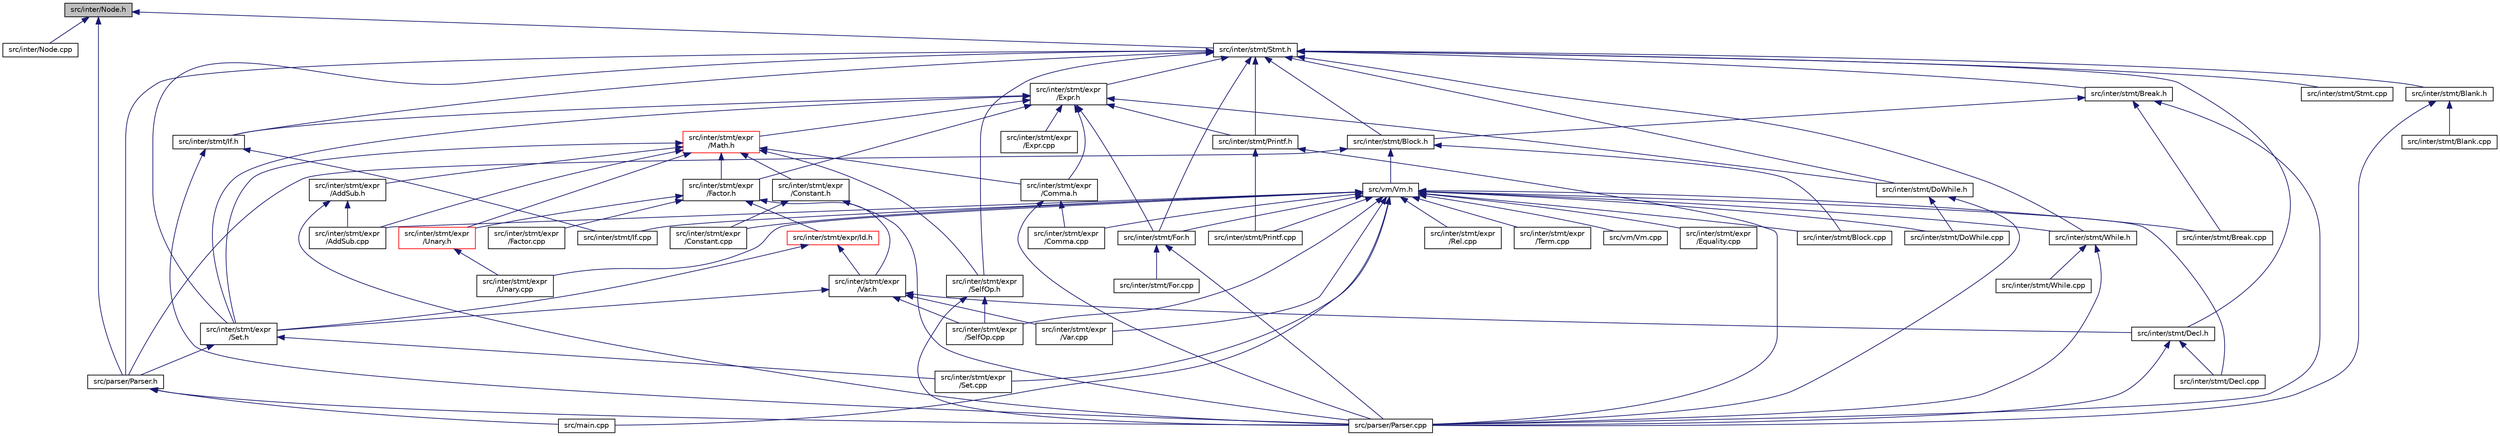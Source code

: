 digraph "src/inter/Node.h"
{
  edge [fontname="Helvetica",fontsize="10",labelfontname="Helvetica",labelfontsize="10"];
  node [fontname="Helvetica",fontsize="10",shape=record];
  Node2 [label="src/inter/Node.h",height=0.2,width=0.4,color="black", fillcolor="grey75", style="filled", fontcolor="black"];
  Node2 -> Node3 [dir="back",color="midnightblue",fontsize="10",style="solid",fontname="Helvetica"];
  Node3 [label="src/inter/Node.cpp",height=0.2,width=0.4,color="black", fillcolor="white", style="filled",URL="$_node_8cpp.html"];
  Node2 -> Node4 [dir="back",color="midnightblue",fontsize="10",style="solid",fontname="Helvetica"];
  Node4 [label="src/inter/stmt/Stmt.h",height=0.2,width=0.4,color="black", fillcolor="white", style="filled",URL="$_stmt_8h.html"];
  Node4 -> Node5 [dir="back",color="midnightblue",fontsize="10",style="solid",fontname="Helvetica"];
  Node5 [label="src/inter/stmt/Blank.h",height=0.2,width=0.4,color="black", fillcolor="white", style="filled",URL="$_blank_8h.html"];
  Node5 -> Node6 [dir="back",color="midnightblue",fontsize="10",style="solid",fontname="Helvetica"];
  Node6 [label="src/inter/stmt/Blank.cpp",height=0.2,width=0.4,color="black", fillcolor="white", style="filled",URL="$_blank_8cpp.html"];
  Node5 -> Node7 [dir="back",color="midnightblue",fontsize="10",style="solid",fontname="Helvetica"];
  Node7 [label="src/parser/Parser.cpp",height=0.2,width=0.4,color="black", fillcolor="white", style="filled",URL="$_parser_8cpp.html"];
  Node4 -> Node8 [dir="back",color="midnightblue",fontsize="10",style="solid",fontname="Helvetica"];
  Node8 [label="src/inter/stmt/Block.h",height=0.2,width=0.4,color="black", fillcolor="white", style="filled",URL="$_block_8h.html"];
  Node8 -> Node9 [dir="back",color="midnightblue",fontsize="10",style="solid",fontname="Helvetica"];
  Node9 [label="src/inter/stmt/Block.cpp",height=0.2,width=0.4,color="black", fillcolor="white", style="filled",URL="$_block_8cpp.html"];
  Node8 -> Node10 [dir="back",color="midnightblue",fontsize="10",style="solid",fontname="Helvetica"];
  Node10 [label="src/vm/Vm.h",height=0.2,width=0.4,color="black", fillcolor="white", style="filled",URL="$_vm_8h.html"];
  Node10 -> Node9 [dir="back",color="midnightblue",fontsize="10",style="solid",fontname="Helvetica"];
  Node10 -> Node11 [dir="back",color="midnightblue",fontsize="10",style="solid",fontname="Helvetica"];
  Node11 [label="src/inter/stmt/Break.cpp",height=0.2,width=0.4,color="black", fillcolor="white", style="filled",URL="$_break_8cpp.html"];
  Node10 -> Node12 [dir="back",color="midnightblue",fontsize="10",style="solid",fontname="Helvetica"];
  Node12 [label="src/inter/stmt/Decl.cpp",height=0.2,width=0.4,color="black", fillcolor="white", style="filled",URL="$_decl_8cpp.html"];
  Node10 -> Node13 [dir="back",color="midnightblue",fontsize="10",style="solid",fontname="Helvetica"];
  Node13 [label="src/inter/stmt/DoWhile.cpp",height=0.2,width=0.4,color="black", fillcolor="white", style="filled",URL="$_do_while_8cpp.html"];
  Node10 -> Node14 [dir="back",color="midnightblue",fontsize="10",style="solid",fontname="Helvetica"];
  Node14 [label="src/inter/stmt/expr\l/AddSub.cpp",height=0.2,width=0.4,color="black", fillcolor="white", style="filled",URL="$_add_sub_8cpp.html"];
  Node10 -> Node15 [dir="back",color="midnightblue",fontsize="10",style="solid",fontname="Helvetica"];
  Node15 [label="src/inter/stmt/expr\l/Comma.cpp",height=0.2,width=0.4,color="black", fillcolor="white", style="filled",URL="$_comma_8cpp.html"];
  Node10 -> Node16 [dir="back",color="midnightblue",fontsize="10",style="solid",fontname="Helvetica"];
  Node16 [label="src/inter/stmt/expr\l/Constant.cpp",height=0.2,width=0.4,color="black", fillcolor="white", style="filled",URL="$_constant_8cpp.html"];
  Node10 -> Node17 [dir="back",color="midnightblue",fontsize="10",style="solid",fontname="Helvetica"];
  Node17 [label="src/inter/stmt/expr\l/Equality.cpp",height=0.2,width=0.4,color="black", fillcolor="white", style="filled",URL="$_equality_8cpp.html"];
  Node10 -> Node18 [dir="back",color="midnightblue",fontsize="10",style="solid",fontname="Helvetica"];
  Node18 [label="src/inter/stmt/expr\l/Rel.cpp",height=0.2,width=0.4,color="black", fillcolor="white", style="filled",URL="$_rel_8cpp.html"];
  Node10 -> Node19 [dir="back",color="midnightblue",fontsize="10",style="solid",fontname="Helvetica"];
  Node19 [label="src/inter/stmt/expr\l/SelfOp.cpp",height=0.2,width=0.4,color="black", fillcolor="white", style="filled",URL="$_self_op_8cpp.html"];
  Node10 -> Node20 [dir="back",color="midnightblue",fontsize="10",style="solid",fontname="Helvetica"];
  Node20 [label="src/inter/stmt/expr\l/Set.cpp",height=0.2,width=0.4,color="black", fillcolor="white", style="filled",URL="$_set_8cpp.html"];
  Node10 -> Node21 [dir="back",color="midnightblue",fontsize="10",style="solid",fontname="Helvetica"];
  Node21 [label="src/inter/stmt/expr\l/Term.cpp",height=0.2,width=0.4,color="black", fillcolor="white", style="filled",URL="$_term_8cpp.html"];
  Node10 -> Node22 [dir="back",color="midnightblue",fontsize="10",style="solid",fontname="Helvetica"];
  Node22 [label="src/inter/stmt/expr\l/Unary.cpp",height=0.2,width=0.4,color="black", fillcolor="white", style="filled",URL="$_unary_8cpp.html"];
  Node10 -> Node23 [dir="back",color="midnightblue",fontsize="10",style="solid",fontname="Helvetica"];
  Node23 [label="src/inter/stmt/expr\l/Var.cpp",height=0.2,width=0.4,color="black", fillcolor="white", style="filled",URL="$_var_8cpp.html"];
  Node10 -> Node24 [dir="back",color="midnightblue",fontsize="10",style="solid",fontname="Helvetica"];
  Node24 [label="src/inter/stmt/For.h",height=0.2,width=0.4,color="black", fillcolor="white", style="filled",URL="$_for_8h.html"];
  Node24 -> Node25 [dir="back",color="midnightblue",fontsize="10",style="solid",fontname="Helvetica"];
  Node25 [label="src/inter/stmt/For.cpp",height=0.2,width=0.4,color="black", fillcolor="white", style="filled",URL="$_for_8cpp.html"];
  Node24 -> Node7 [dir="back",color="midnightblue",fontsize="10",style="solid",fontname="Helvetica"];
  Node10 -> Node26 [dir="back",color="midnightblue",fontsize="10",style="solid",fontname="Helvetica"];
  Node26 [label="src/inter/stmt/If.cpp",height=0.2,width=0.4,color="black", fillcolor="white", style="filled",URL="$_if_8cpp.html"];
  Node10 -> Node27 [dir="back",color="midnightblue",fontsize="10",style="solid",fontname="Helvetica"];
  Node27 [label="src/inter/stmt/Printf.cpp",height=0.2,width=0.4,color="black", fillcolor="white", style="filled",URL="$_printf_8cpp.html"];
  Node10 -> Node28 [dir="back",color="midnightblue",fontsize="10",style="solid",fontname="Helvetica"];
  Node28 [label="src/inter/stmt/While.h",height=0.2,width=0.4,color="black", fillcolor="white", style="filled",URL="$_while_8h.html"];
  Node28 -> Node29 [dir="back",color="midnightblue",fontsize="10",style="solid",fontname="Helvetica"];
  Node29 [label="src/inter/stmt/While.cpp",height=0.2,width=0.4,color="black", fillcolor="white", style="filled",URL="$_while_8cpp.html"];
  Node28 -> Node7 [dir="back",color="midnightblue",fontsize="10",style="solid",fontname="Helvetica"];
  Node10 -> Node30 [dir="back",color="midnightblue",fontsize="10",style="solid",fontname="Helvetica"];
  Node30 [label="src/main.cpp",height=0.2,width=0.4,color="black", fillcolor="white", style="filled",URL="$main_8cpp.html"];
  Node10 -> Node31 [dir="back",color="midnightblue",fontsize="10",style="solid",fontname="Helvetica"];
  Node31 [label="src/vm/Vm.cpp",height=0.2,width=0.4,color="black", fillcolor="white", style="filled",URL="$_vm_8cpp.html"];
  Node8 -> Node32 [dir="back",color="midnightblue",fontsize="10",style="solid",fontname="Helvetica"];
  Node32 [label="src/parser/Parser.h",height=0.2,width=0.4,color="black", fillcolor="white", style="filled",URL="$_parser_8h.html"];
  Node32 -> Node30 [dir="back",color="midnightblue",fontsize="10",style="solid",fontname="Helvetica"];
  Node32 -> Node7 [dir="back",color="midnightblue",fontsize="10",style="solid",fontname="Helvetica"];
  Node4 -> Node33 [dir="back",color="midnightblue",fontsize="10",style="solid",fontname="Helvetica"];
  Node33 [label="src/inter/stmt/expr\l/Expr.h",height=0.2,width=0.4,color="black", fillcolor="white", style="filled",URL="$_expr_8h.html"];
  Node33 -> Node34 [dir="back",color="midnightblue",fontsize="10",style="solid",fontname="Helvetica"];
  Node34 [label="src/inter/stmt/expr\l/Factor.h",height=0.2,width=0.4,color="black", fillcolor="white", style="filled",URL="$_factor_8h.html"];
  Node34 -> Node35 [dir="back",color="midnightblue",fontsize="10",style="solid",fontname="Helvetica"];
  Node35 [label="src/inter/stmt/expr/Id.h",height=0.2,width=0.4,color="red", fillcolor="white", style="filled",URL="$_id_8h.html"];
  Node35 -> Node38 [dir="back",color="midnightblue",fontsize="10",style="solid",fontname="Helvetica"];
  Node38 [label="src/inter/stmt/expr\l/Var.h",height=0.2,width=0.4,color="black", fillcolor="white", style="filled",URL="$_var_8h.html"];
  Node38 -> Node39 [dir="back",color="midnightblue",fontsize="10",style="solid",fontname="Helvetica"];
  Node39 [label="src/inter/stmt/Decl.h",height=0.2,width=0.4,color="black", fillcolor="white", style="filled",URL="$_decl_8h.html"];
  Node39 -> Node12 [dir="back",color="midnightblue",fontsize="10",style="solid",fontname="Helvetica"];
  Node39 -> Node7 [dir="back",color="midnightblue",fontsize="10",style="solid",fontname="Helvetica"];
  Node38 -> Node19 [dir="back",color="midnightblue",fontsize="10",style="solid",fontname="Helvetica"];
  Node38 -> Node40 [dir="back",color="midnightblue",fontsize="10",style="solid",fontname="Helvetica"];
  Node40 [label="src/inter/stmt/expr\l/Set.h",height=0.2,width=0.4,color="black", fillcolor="white", style="filled",URL="$_set_8h.html"];
  Node40 -> Node20 [dir="back",color="midnightblue",fontsize="10",style="solid",fontname="Helvetica"];
  Node40 -> Node32 [dir="back",color="midnightblue",fontsize="10",style="solid",fontname="Helvetica"];
  Node38 -> Node23 [dir="back",color="midnightblue",fontsize="10",style="solid",fontname="Helvetica"];
  Node35 -> Node40 [dir="back",color="midnightblue",fontsize="10",style="solid",fontname="Helvetica"];
  Node34 -> Node38 [dir="back",color="midnightblue",fontsize="10",style="solid",fontname="Helvetica"];
  Node34 -> Node42 [dir="back",color="midnightblue",fontsize="10",style="solid",fontname="Helvetica"];
  Node42 [label="src/inter/stmt/expr\l/Factor.cpp",height=0.2,width=0.4,color="black", fillcolor="white", style="filled",URL="$_factor_8cpp.html"];
  Node34 -> Node43 [dir="back",color="midnightblue",fontsize="10",style="solid",fontname="Helvetica"];
  Node43 [label="src/inter/stmt/expr\l/Unary.h",height=0.2,width=0.4,color="red", fillcolor="white", style="filled",URL="$_unary_8h.html"];
  Node43 -> Node22 [dir="back",color="midnightblue",fontsize="10",style="solid",fontname="Helvetica"];
  Node33 -> Node45 [dir="back",color="midnightblue",fontsize="10",style="solid",fontname="Helvetica"];
  Node45 [label="src/inter/stmt/expr\l/Math.h",height=0.2,width=0.4,color="red", fillcolor="white", style="filled",URL="$_math_8h.html"];
  Node45 -> Node34 [dir="back",color="midnightblue",fontsize="10",style="solid",fontname="Helvetica"];
  Node45 -> Node46 [dir="back",color="midnightblue",fontsize="10",style="solid",fontname="Helvetica"];
  Node46 [label="src/inter/stmt/expr\l/AddSub.h",height=0.2,width=0.4,color="black", fillcolor="white", style="filled",URL="$_add_sub_8h.html"];
  Node46 -> Node14 [dir="back",color="midnightblue",fontsize="10",style="solid",fontname="Helvetica"];
  Node46 -> Node7 [dir="back",color="midnightblue",fontsize="10",style="solid",fontname="Helvetica"];
  Node45 -> Node14 [dir="back",color="midnightblue",fontsize="10",style="solid",fontname="Helvetica"];
  Node45 -> Node47 [dir="back",color="midnightblue",fontsize="10",style="solid",fontname="Helvetica"];
  Node47 [label="src/inter/stmt/expr\l/Comma.h",height=0.2,width=0.4,color="black", fillcolor="white", style="filled",URL="$_comma_8h.html"];
  Node47 -> Node15 [dir="back",color="midnightblue",fontsize="10",style="solid",fontname="Helvetica"];
  Node47 -> Node7 [dir="back",color="midnightblue",fontsize="10",style="solid",fontname="Helvetica"];
  Node45 -> Node48 [dir="back",color="midnightblue",fontsize="10",style="solid",fontname="Helvetica"];
  Node48 [label="src/inter/stmt/expr\l/Constant.h",height=0.2,width=0.4,color="black", fillcolor="white", style="filled",URL="$_constant_8h.html"];
  Node48 -> Node16 [dir="back",color="midnightblue",fontsize="10",style="solid",fontname="Helvetica"];
  Node48 -> Node7 [dir="back",color="midnightblue",fontsize="10",style="solid",fontname="Helvetica"];
  Node45 -> Node52 [dir="back",color="midnightblue",fontsize="10",style="solid",fontname="Helvetica"];
  Node52 [label="src/inter/stmt/expr\l/SelfOp.h",height=0.2,width=0.4,color="black", fillcolor="white", style="filled",URL="$_self_op_8h.html"];
  Node52 -> Node19 [dir="back",color="midnightblue",fontsize="10",style="solid",fontname="Helvetica"];
  Node52 -> Node7 [dir="back",color="midnightblue",fontsize="10",style="solid",fontname="Helvetica"];
  Node45 -> Node40 [dir="back",color="midnightblue",fontsize="10",style="solid",fontname="Helvetica"];
  Node45 -> Node43 [dir="back",color="midnightblue",fontsize="10",style="solid",fontname="Helvetica"];
  Node33 -> Node53 [dir="back",color="midnightblue",fontsize="10",style="solid",fontname="Helvetica"];
  Node53 [label="src/inter/stmt/DoWhile.h",height=0.2,width=0.4,color="black", fillcolor="white", style="filled",URL="$_do_while_8h.html"];
  Node53 -> Node13 [dir="back",color="midnightblue",fontsize="10",style="solid",fontname="Helvetica"];
  Node53 -> Node7 [dir="back",color="midnightblue",fontsize="10",style="solid",fontname="Helvetica"];
  Node33 -> Node47 [dir="back",color="midnightblue",fontsize="10",style="solid",fontname="Helvetica"];
  Node33 -> Node54 [dir="back",color="midnightblue",fontsize="10",style="solid",fontname="Helvetica"];
  Node54 [label="src/inter/stmt/expr\l/Expr.cpp",height=0.2,width=0.4,color="black", fillcolor="white", style="filled",URL="$_expr_8cpp.html"];
  Node33 -> Node40 [dir="back",color="midnightblue",fontsize="10",style="solid",fontname="Helvetica"];
  Node33 -> Node24 [dir="back",color="midnightblue",fontsize="10",style="solid",fontname="Helvetica"];
  Node33 -> Node55 [dir="back",color="midnightblue",fontsize="10",style="solid",fontname="Helvetica"];
  Node55 [label="src/inter/stmt/If.h",height=0.2,width=0.4,color="black", fillcolor="white", style="filled",URL="$_if_8h.html"];
  Node55 -> Node26 [dir="back",color="midnightblue",fontsize="10",style="solid",fontname="Helvetica"];
  Node55 -> Node7 [dir="back",color="midnightblue",fontsize="10",style="solid",fontname="Helvetica"];
  Node33 -> Node56 [dir="back",color="midnightblue",fontsize="10",style="solid",fontname="Helvetica"];
  Node56 [label="src/inter/stmt/Printf.h",height=0.2,width=0.4,color="black", fillcolor="white", style="filled",URL="$_printf_8h.html"];
  Node56 -> Node27 [dir="back",color="midnightblue",fontsize="10",style="solid",fontname="Helvetica"];
  Node56 -> Node7 [dir="back",color="midnightblue",fontsize="10",style="solid",fontname="Helvetica"];
  Node4 -> Node57 [dir="back",color="midnightblue",fontsize="10",style="solid",fontname="Helvetica"];
  Node57 [label="src/inter/stmt/Break.h",height=0.2,width=0.4,color="black", fillcolor="white", style="filled",URL="$_break_8h.html"];
  Node57 -> Node8 [dir="back",color="midnightblue",fontsize="10",style="solid",fontname="Helvetica"];
  Node57 -> Node11 [dir="back",color="midnightblue",fontsize="10",style="solid",fontname="Helvetica"];
  Node57 -> Node7 [dir="back",color="midnightblue",fontsize="10",style="solid",fontname="Helvetica"];
  Node4 -> Node39 [dir="back",color="midnightblue",fontsize="10",style="solid",fontname="Helvetica"];
  Node4 -> Node53 [dir="back",color="midnightblue",fontsize="10",style="solid",fontname="Helvetica"];
  Node4 -> Node52 [dir="back",color="midnightblue",fontsize="10",style="solid",fontname="Helvetica"];
  Node4 -> Node40 [dir="back",color="midnightblue",fontsize="10",style="solid",fontname="Helvetica"];
  Node4 -> Node24 [dir="back",color="midnightblue",fontsize="10",style="solid",fontname="Helvetica"];
  Node4 -> Node55 [dir="back",color="midnightblue",fontsize="10",style="solid",fontname="Helvetica"];
  Node4 -> Node56 [dir="back",color="midnightblue",fontsize="10",style="solid",fontname="Helvetica"];
  Node4 -> Node58 [dir="back",color="midnightblue",fontsize="10",style="solid",fontname="Helvetica"];
  Node58 [label="src/inter/stmt/Stmt.cpp",height=0.2,width=0.4,color="black", fillcolor="white", style="filled",URL="$_stmt_8cpp.html"];
  Node4 -> Node28 [dir="back",color="midnightblue",fontsize="10",style="solid",fontname="Helvetica"];
  Node4 -> Node32 [dir="back",color="midnightblue",fontsize="10",style="solid",fontname="Helvetica"];
  Node2 -> Node32 [dir="back",color="midnightblue",fontsize="10",style="solid",fontname="Helvetica"];
}
